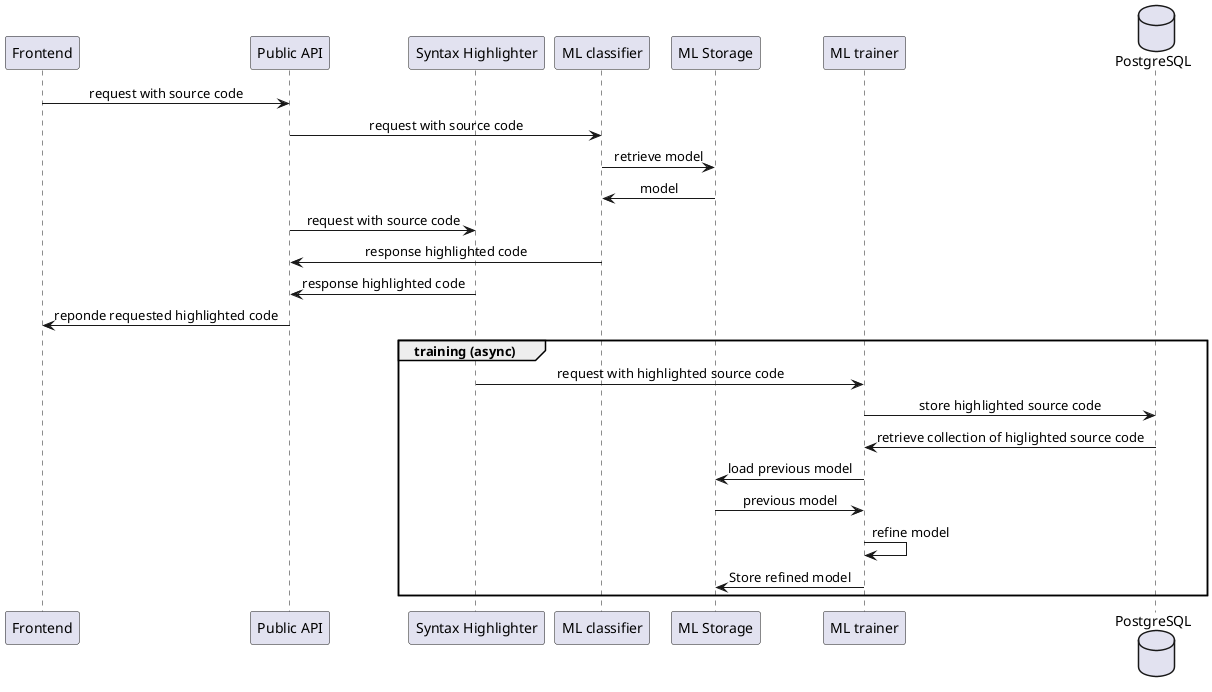 @startuml

skinparam defaultFontName CMU Serif
skinparam defaultTextAlignment center

participant "Frontend" as front
participant "Public API" as PAPI
participant "Syntax Highlighter" as SH
participant "ML classifier" as MLC
participant "ML Storage" as MLS
participant "ML trainer" as MLT
database PostgreSQL as DB

front -> PAPI: request with source code

PAPI -> MLC: request with source code
MLC -> MLS: retrieve model
MLC <- MLS: model
PAPI -> SH: request with source code
MLC -> PAPI: response highlighted code
SH -> PAPI: response highlighted code
PAPI -> front: reponde requested highlighted code

group training (async)
SH -> MLT: request with highlighted source code
MLT -> DB: store highlighted source code
DB -> MLT: retrieve collection of higlighted source code
MLT -> MLS: load previous model
MLS -> MLT: previous model
MLT -> MLT: refine model
MLT -> MLS: Store refined model
end

@enduml
